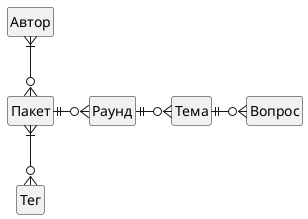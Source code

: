 @startuml

!define Table(name) class name as "name"
!define primary_key(x) <b>x</b>
!define unique(x) <color:green>x</color>
!define not_null(x) <u>x</u>
hide methods
hide stereotypes
hide circle
hide empty members
skinparam linetype ortho

Table(Пакет) 

Table(Автор)

Table(Тег)

Table(Раунд)

Table(Тема)

Table(Вопрос)

Автор }|--o{ Пакет
Пакет }|--o{ Тег
Пакет ||-r-o{ Раунд
Раунд ||-r-o{ Тема
Тема ||-r-o{ Вопрос

@enduml